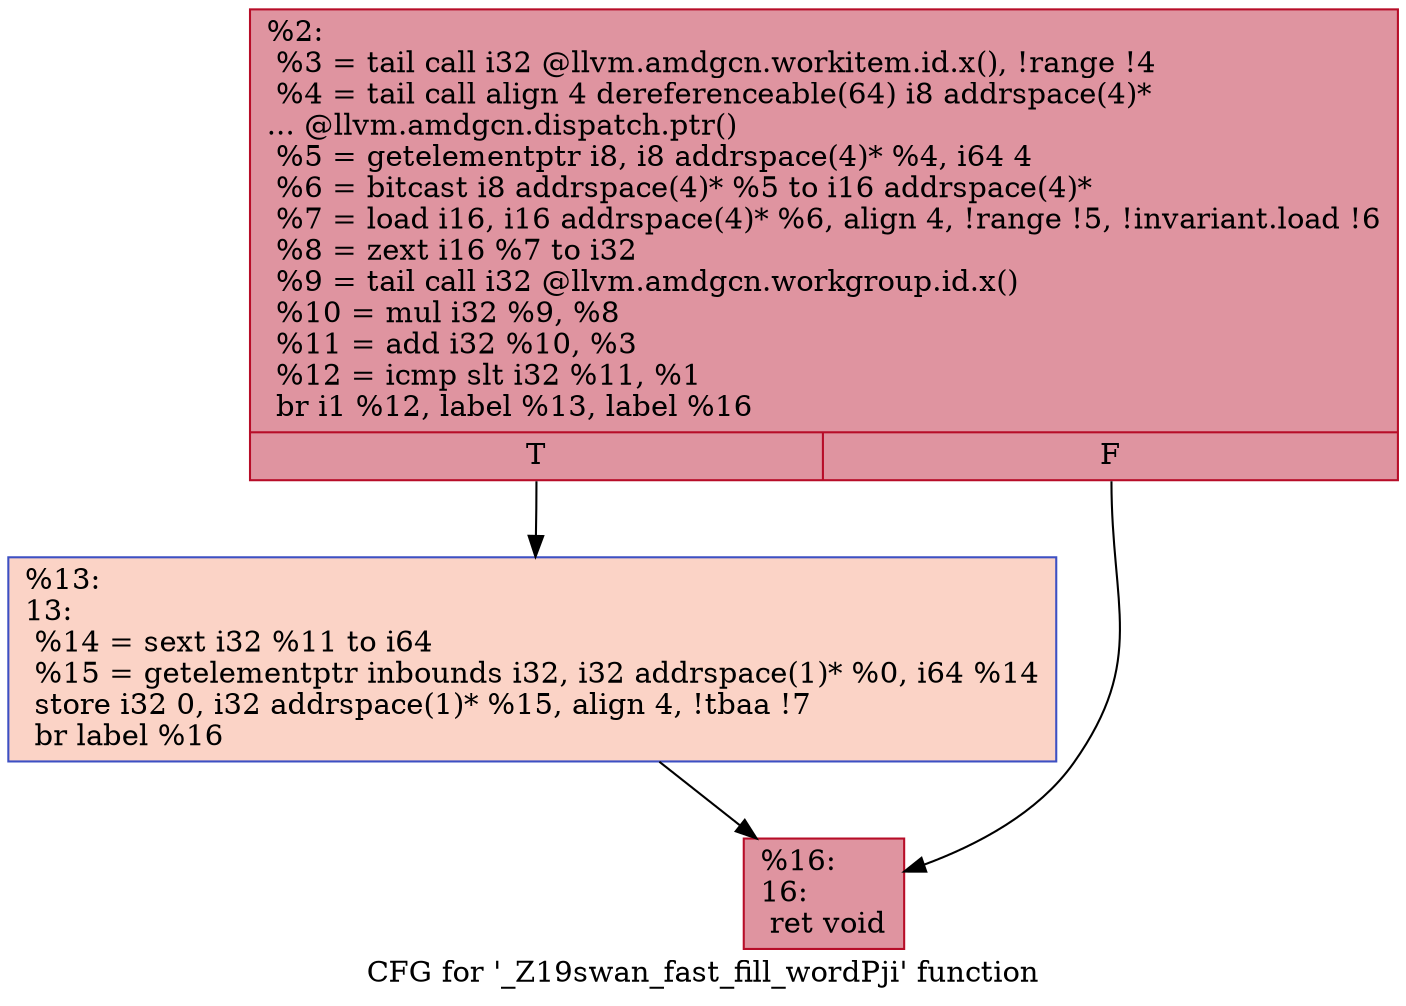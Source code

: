 digraph "CFG for '_Z19swan_fast_fill_wordPji' function" {
	label="CFG for '_Z19swan_fast_fill_wordPji' function";

	Node0x5989ee0 [shape=record,color="#b70d28ff", style=filled, fillcolor="#b70d2870",label="{%2:\l  %3 = tail call i32 @llvm.amdgcn.workitem.id.x(), !range !4\l  %4 = tail call align 4 dereferenceable(64) i8 addrspace(4)*\l... @llvm.amdgcn.dispatch.ptr()\l  %5 = getelementptr i8, i8 addrspace(4)* %4, i64 4\l  %6 = bitcast i8 addrspace(4)* %5 to i16 addrspace(4)*\l  %7 = load i16, i16 addrspace(4)* %6, align 4, !range !5, !invariant.load !6\l  %8 = zext i16 %7 to i32\l  %9 = tail call i32 @llvm.amdgcn.workgroup.id.x()\l  %10 = mul i32 %9, %8\l  %11 = add i32 %10, %3\l  %12 = icmp slt i32 %11, %1\l  br i1 %12, label %13, label %16\l|{<s0>T|<s1>F}}"];
	Node0x5989ee0:s0 -> Node0x598bdb0;
	Node0x5989ee0:s1 -> Node0x598be40;
	Node0x598bdb0 [shape=record,color="#3d50c3ff", style=filled, fillcolor="#f59c7d70",label="{%13:\l13:                                               \l  %14 = sext i32 %11 to i64\l  %15 = getelementptr inbounds i32, i32 addrspace(1)* %0, i64 %14\l  store i32 0, i32 addrspace(1)* %15, align 4, !tbaa !7\l  br label %16\l}"];
	Node0x598bdb0 -> Node0x598be40;
	Node0x598be40 [shape=record,color="#b70d28ff", style=filled, fillcolor="#b70d2870",label="{%16:\l16:                                               \l  ret void\l}"];
}
